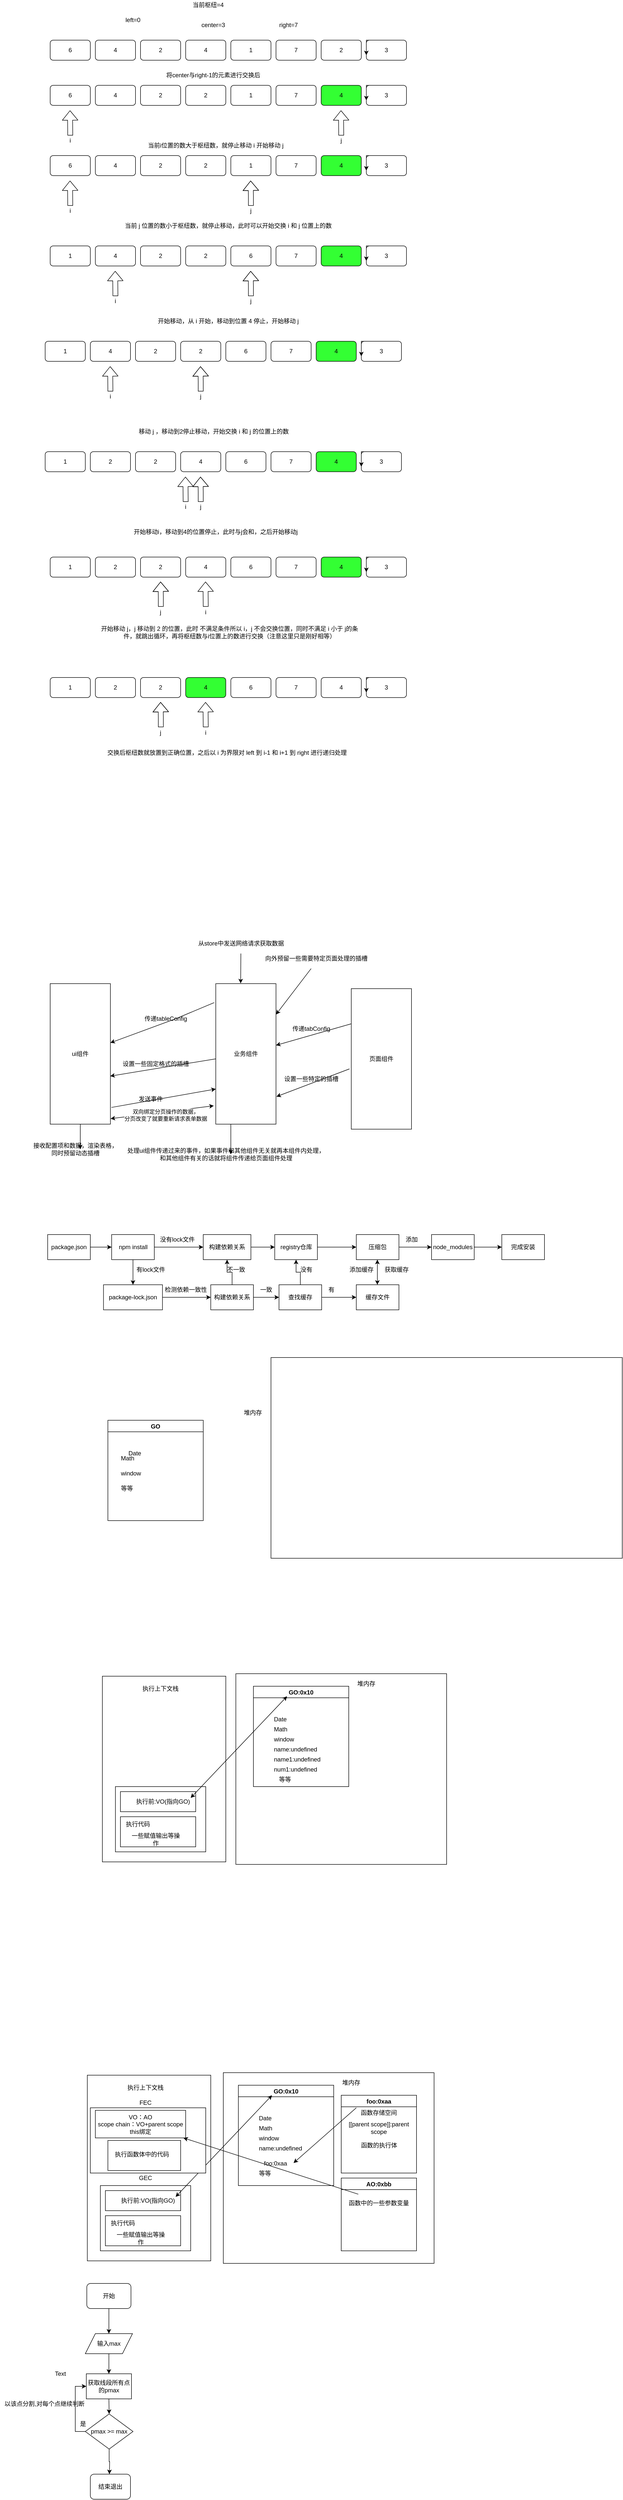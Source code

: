 <mxfile version="16.2.2" type="github">
  <diagram id="wqfIGVAOcoQACKi1h8yn" name="Page-1">
    <mxGraphModel dx="1999" dy="571" grid="1" gridSize="10" guides="1" tooltips="1" connect="1" arrows="0" fold="1" page="1" pageScale="1" pageWidth="827" pageHeight="1169" math="0" shadow="0">
      <root>
        <mxCell id="0" />
        <mxCell id="1" parent="0" />
        <mxCell id="44ngZScvTDAltiMoz4UV-2" value="6" style="rounded=1;whiteSpace=wrap;html=1;fillColor=none;" parent="1" vertex="1">
          <mxGeometry x="40" y="90" width="80" height="40" as="geometry" />
        </mxCell>
        <mxCell id="44ngZScvTDAltiMoz4UV-3" value="4" style="rounded=1;whiteSpace=wrap;html=1;" parent="1" vertex="1">
          <mxGeometry x="130" y="90" width="80" height="40" as="geometry" />
        </mxCell>
        <mxCell id="44ngZScvTDAltiMoz4UV-4" value="3" style="rounded=1;whiteSpace=wrap;html=1;" parent="1" vertex="1">
          <mxGeometry x="670" y="90" width="80" height="40" as="geometry" />
        </mxCell>
        <mxCell id="44ngZScvTDAltiMoz4UV-5" value="2" style="rounded=1;whiteSpace=wrap;html=1;" parent="1" vertex="1">
          <mxGeometry x="580" y="90" width="80" height="40" as="geometry" />
        </mxCell>
        <mxCell id="44ngZScvTDAltiMoz4UV-6" value="7" style="rounded=1;whiteSpace=wrap;html=1;" parent="1" vertex="1">
          <mxGeometry x="490" y="90" width="80" height="40" as="geometry" />
        </mxCell>
        <mxCell id="44ngZScvTDAltiMoz4UV-7" value="1" style="rounded=1;whiteSpace=wrap;html=1;" parent="1" vertex="1">
          <mxGeometry x="400" y="90" width="80" height="40" as="geometry" />
        </mxCell>
        <mxCell id="44ngZScvTDAltiMoz4UV-8" value="4" style="rounded=1;whiteSpace=wrap;html=1;" parent="1" vertex="1">
          <mxGeometry x="310" y="90" width="80" height="40" as="geometry" />
        </mxCell>
        <mxCell id="44ngZScvTDAltiMoz4UV-9" value="2" style="rounded=1;whiteSpace=wrap;html=1;" parent="1" vertex="1">
          <mxGeometry x="220" y="90" width="80" height="40" as="geometry" />
        </mxCell>
        <mxCell id="44ngZScvTDAltiMoz4UV-11" style="edgeStyle=orthogonalEdgeStyle;rounded=0;orthogonalLoop=1;jettySize=auto;html=1;exitX=0.25;exitY=0;exitDx=0;exitDy=0;entryX=0;entryY=0.75;entryDx=0;entryDy=0;" parent="1" source="44ngZScvTDAltiMoz4UV-4" target="44ngZScvTDAltiMoz4UV-4" edge="1">
          <mxGeometry relative="1" as="geometry" />
        </mxCell>
        <mxCell id="44ngZScvTDAltiMoz4UV-76" value="当前枢纽=4" style="text;html=1;strokeColor=none;fillColor=none;align=center;verticalAlign=middle;whiteSpace=wrap;rounded=0;" parent="1" vertex="1">
          <mxGeometry x="280" y="10" width="150" height="20" as="geometry" />
        </mxCell>
        <mxCell id="44ngZScvTDAltiMoz4UV-77" value="将center与right-1的元素进行交换后" style="text;html=1;strokeColor=none;fillColor=none;align=center;verticalAlign=middle;whiteSpace=wrap;rounded=0;" parent="1" vertex="1">
          <mxGeometry x="260" y="150" width="210" height="20" as="geometry" />
        </mxCell>
        <mxCell id="44ngZScvTDAltiMoz4UV-78" value="left=0" style="text;html=1;strokeColor=none;fillColor=none;align=center;verticalAlign=middle;whiteSpace=wrap;rounded=0;" parent="1" vertex="1">
          <mxGeometry x="130" y="40" width="150" height="20" as="geometry" />
        </mxCell>
        <mxCell id="44ngZScvTDAltiMoz4UV-79" value="center=3" style="text;html=1;strokeColor=none;fillColor=none;align=center;verticalAlign=middle;whiteSpace=wrap;rounded=0;" parent="1" vertex="1">
          <mxGeometry x="290" y="50" width="150" height="20" as="geometry" />
        </mxCell>
        <mxCell id="44ngZScvTDAltiMoz4UV-80" value="right=7" style="text;html=1;strokeColor=none;fillColor=none;align=center;verticalAlign=middle;whiteSpace=wrap;rounded=0;" parent="1" vertex="1">
          <mxGeometry x="440" y="50" width="150" height="20" as="geometry" />
        </mxCell>
        <mxCell id="44ngZScvTDAltiMoz4UV-81" value="6" style="rounded=1;whiteSpace=wrap;html=1;fillColor=none;" parent="1" vertex="1">
          <mxGeometry x="40" y="180" width="80" height="40" as="geometry" />
        </mxCell>
        <mxCell id="44ngZScvTDAltiMoz4UV-82" value="4" style="rounded=1;whiteSpace=wrap;html=1;" parent="1" vertex="1">
          <mxGeometry x="130" y="180" width="80" height="40" as="geometry" />
        </mxCell>
        <mxCell id="44ngZScvTDAltiMoz4UV-83" value="3" style="rounded=1;whiteSpace=wrap;html=1;" parent="1" vertex="1">
          <mxGeometry x="670" y="180" width="80" height="40" as="geometry" />
        </mxCell>
        <mxCell id="44ngZScvTDAltiMoz4UV-84" value="4" style="rounded=1;whiteSpace=wrap;html=1;fillColor=#33FF33;" parent="1" vertex="1">
          <mxGeometry x="580" y="180" width="80" height="40" as="geometry" />
        </mxCell>
        <mxCell id="44ngZScvTDAltiMoz4UV-85" value="7" style="rounded=1;whiteSpace=wrap;html=1;" parent="1" vertex="1">
          <mxGeometry x="490" y="180" width="80" height="40" as="geometry" />
        </mxCell>
        <mxCell id="44ngZScvTDAltiMoz4UV-86" value="1" style="rounded=1;whiteSpace=wrap;html=1;" parent="1" vertex="1">
          <mxGeometry x="400" y="180" width="80" height="40" as="geometry" />
        </mxCell>
        <mxCell id="44ngZScvTDAltiMoz4UV-87" value="2" style="rounded=1;whiteSpace=wrap;html=1;" parent="1" vertex="1">
          <mxGeometry x="310" y="180" width="80" height="40" as="geometry" />
        </mxCell>
        <mxCell id="44ngZScvTDAltiMoz4UV-88" value="2" style="rounded=1;whiteSpace=wrap;html=1;" parent="1" vertex="1">
          <mxGeometry x="220" y="180" width="80" height="40" as="geometry" />
        </mxCell>
        <mxCell id="44ngZScvTDAltiMoz4UV-89" style="edgeStyle=orthogonalEdgeStyle;rounded=0;orthogonalLoop=1;jettySize=auto;html=1;exitX=0.25;exitY=0;exitDx=0;exitDy=0;entryX=0;entryY=0.75;entryDx=0;entryDy=0;" parent="1" source="44ngZScvTDAltiMoz4UV-83" target="44ngZScvTDAltiMoz4UV-83" edge="1">
          <mxGeometry relative="1" as="geometry" />
        </mxCell>
        <mxCell id="44ngZScvTDAltiMoz4UV-90" value="" style="shape=flexArrow;endArrow=classic;html=1;" parent="1" edge="1">
          <mxGeometry width="50" height="50" relative="1" as="geometry">
            <mxPoint x="80" y="280" as="sourcePoint" />
            <mxPoint x="79.5" y="230" as="targetPoint" />
          </mxGeometry>
        </mxCell>
        <mxCell id="44ngZScvTDAltiMoz4UV-91" value="i" style="text;html=1;strokeColor=none;fillColor=none;align=center;verticalAlign=middle;whiteSpace=wrap;rounded=0;" parent="1" vertex="1">
          <mxGeometry x="60" y="280" width="40" height="20" as="geometry" />
        </mxCell>
        <mxCell id="44ngZScvTDAltiMoz4UV-94" value="" style="shape=flexArrow;endArrow=classic;html=1;" parent="1" edge="1">
          <mxGeometry width="50" height="50" relative="1" as="geometry">
            <mxPoint x="620" y="280" as="sourcePoint" />
            <mxPoint x="619.5" y="230" as="targetPoint" />
          </mxGeometry>
        </mxCell>
        <mxCell id="44ngZScvTDAltiMoz4UV-95" value="j" style="text;html=1;strokeColor=none;fillColor=none;align=center;verticalAlign=middle;whiteSpace=wrap;rounded=0;" parent="1" vertex="1">
          <mxGeometry x="600" y="280" width="40" height="20" as="geometry" />
        </mxCell>
        <mxCell id="44ngZScvTDAltiMoz4UV-96" value="当前i位置的数大于枢纽数，就停止移动 i 开始移动 j" style="text;html=1;strokeColor=none;fillColor=none;align=center;verticalAlign=middle;whiteSpace=wrap;rounded=0;" parent="1" vertex="1">
          <mxGeometry x="220" y="290" width="300" height="20" as="geometry" />
        </mxCell>
        <mxCell id="44ngZScvTDAltiMoz4UV-111" value="6" style="rounded=1;whiteSpace=wrap;html=1;fillColor=none;" parent="1" vertex="1">
          <mxGeometry x="40" y="320" width="80" height="40" as="geometry" />
        </mxCell>
        <mxCell id="44ngZScvTDAltiMoz4UV-112" value="4" style="rounded=1;whiteSpace=wrap;html=1;" parent="1" vertex="1">
          <mxGeometry x="130" y="320" width="80" height="40" as="geometry" />
        </mxCell>
        <mxCell id="44ngZScvTDAltiMoz4UV-113" value="3" style="rounded=1;whiteSpace=wrap;html=1;" parent="1" vertex="1">
          <mxGeometry x="670" y="320" width="80" height="40" as="geometry" />
        </mxCell>
        <mxCell id="44ngZScvTDAltiMoz4UV-114" value="4" style="rounded=1;whiteSpace=wrap;html=1;fillColor=#33FF33;" parent="1" vertex="1">
          <mxGeometry x="580" y="320" width="80" height="40" as="geometry" />
        </mxCell>
        <mxCell id="44ngZScvTDAltiMoz4UV-115" value="7" style="rounded=1;whiteSpace=wrap;html=1;" parent="1" vertex="1">
          <mxGeometry x="490" y="320" width="80" height="40" as="geometry" />
        </mxCell>
        <mxCell id="44ngZScvTDAltiMoz4UV-116" value="1" style="rounded=1;whiteSpace=wrap;html=1;" parent="1" vertex="1">
          <mxGeometry x="400" y="320" width="80" height="40" as="geometry" />
        </mxCell>
        <mxCell id="44ngZScvTDAltiMoz4UV-117" value="2" style="rounded=1;whiteSpace=wrap;html=1;" parent="1" vertex="1">
          <mxGeometry x="310" y="320" width="80" height="40" as="geometry" />
        </mxCell>
        <mxCell id="44ngZScvTDAltiMoz4UV-118" value="2" style="rounded=1;whiteSpace=wrap;html=1;" parent="1" vertex="1">
          <mxGeometry x="220" y="320" width="80" height="40" as="geometry" />
        </mxCell>
        <mxCell id="44ngZScvTDAltiMoz4UV-119" style="edgeStyle=orthogonalEdgeStyle;rounded=0;orthogonalLoop=1;jettySize=auto;html=1;exitX=0.25;exitY=0;exitDx=0;exitDy=0;entryX=0;entryY=0.75;entryDx=0;entryDy=0;" parent="1" source="44ngZScvTDAltiMoz4UV-113" target="44ngZScvTDAltiMoz4UV-113" edge="1">
          <mxGeometry relative="1" as="geometry" />
        </mxCell>
        <mxCell id="44ngZScvTDAltiMoz4UV-120" value="" style="shape=flexArrow;endArrow=classic;html=1;" parent="1" edge="1">
          <mxGeometry width="50" height="50" relative="1" as="geometry">
            <mxPoint x="80" y="420" as="sourcePoint" />
            <mxPoint x="79.5" y="370" as="targetPoint" />
          </mxGeometry>
        </mxCell>
        <mxCell id="44ngZScvTDAltiMoz4UV-121" value="i" style="text;html=1;strokeColor=none;fillColor=none;align=center;verticalAlign=middle;whiteSpace=wrap;rounded=0;" parent="1" vertex="1">
          <mxGeometry x="60" y="420" width="40" height="20" as="geometry" />
        </mxCell>
        <mxCell id="44ngZScvTDAltiMoz4UV-122" value="" style="shape=flexArrow;endArrow=classic;html=1;" parent="1" edge="1">
          <mxGeometry width="50" height="50" relative="1" as="geometry">
            <mxPoint x="440" y="420" as="sourcePoint" />
            <mxPoint x="439.5" y="370" as="targetPoint" />
            <Array as="points">
              <mxPoint x="440" y="400" />
            </Array>
          </mxGeometry>
        </mxCell>
        <mxCell id="44ngZScvTDAltiMoz4UV-123" value="j" style="text;html=1;strokeColor=none;fillColor=none;align=center;verticalAlign=middle;whiteSpace=wrap;rounded=0;" parent="1" vertex="1">
          <mxGeometry x="420" y="420" width="40" height="20" as="geometry" />
        </mxCell>
        <mxCell id="44ngZScvTDAltiMoz4UV-124" value="当前 j 位置的数小于枢纽数，就停止移动，此时可以开始交换 i 和 j 位置上的数" style="text;html=1;strokeColor=none;fillColor=none;align=center;verticalAlign=middle;whiteSpace=wrap;rounded=0;" parent="1" vertex="1">
          <mxGeometry x="180" y="450" width="430" height="20" as="geometry" />
        </mxCell>
        <mxCell id="44ngZScvTDAltiMoz4UV-136" value="1" style="rounded=1;whiteSpace=wrap;html=1;fillColor=none;" parent="1" vertex="1">
          <mxGeometry x="40" y="500" width="80" height="40" as="geometry" />
        </mxCell>
        <mxCell id="44ngZScvTDAltiMoz4UV-137" value="4" style="rounded=1;whiteSpace=wrap;html=1;" parent="1" vertex="1">
          <mxGeometry x="130" y="500" width="80" height="40" as="geometry" />
        </mxCell>
        <mxCell id="44ngZScvTDAltiMoz4UV-138" value="3" style="rounded=1;whiteSpace=wrap;html=1;" parent="1" vertex="1">
          <mxGeometry x="670" y="500" width="80" height="40" as="geometry" />
        </mxCell>
        <mxCell id="44ngZScvTDAltiMoz4UV-139" value="4" style="rounded=1;whiteSpace=wrap;html=1;fillColor=#33FF33;" parent="1" vertex="1">
          <mxGeometry x="580" y="500" width="80" height="40" as="geometry" />
        </mxCell>
        <mxCell id="44ngZScvTDAltiMoz4UV-140" value="7" style="rounded=1;whiteSpace=wrap;html=1;" parent="1" vertex="1">
          <mxGeometry x="490" y="500" width="80" height="40" as="geometry" />
        </mxCell>
        <mxCell id="44ngZScvTDAltiMoz4UV-141" value="6" style="rounded=1;whiteSpace=wrap;html=1;" parent="1" vertex="1">
          <mxGeometry x="400" y="500" width="80" height="40" as="geometry" />
        </mxCell>
        <mxCell id="44ngZScvTDAltiMoz4UV-142" value="2" style="rounded=1;whiteSpace=wrap;html=1;" parent="1" vertex="1">
          <mxGeometry x="310" y="500" width="80" height="40" as="geometry" />
        </mxCell>
        <mxCell id="44ngZScvTDAltiMoz4UV-143" value="2" style="rounded=1;whiteSpace=wrap;html=1;" parent="1" vertex="1">
          <mxGeometry x="220" y="500" width="80" height="40" as="geometry" />
        </mxCell>
        <mxCell id="44ngZScvTDAltiMoz4UV-144" style="edgeStyle=orthogonalEdgeStyle;rounded=0;orthogonalLoop=1;jettySize=auto;html=1;exitX=0.25;exitY=0;exitDx=0;exitDy=0;entryX=0;entryY=0.75;entryDx=0;entryDy=0;" parent="1" source="44ngZScvTDAltiMoz4UV-138" target="44ngZScvTDAltiMoz4UV-138" edge="1">
          <mxGeometry relative="1" as="geometry" />
        </mxCell>
        <mxCell id="44ngZScvTDAltiMoz4UV-145" value="" style="shape=flexArrow;endArrow=classic;html=1;" parent="1" edge="1">
          <mxGeometry width="50" height="50" relative="1" as="geometry">
            <mxPoint x="170" y="600" as="sourcePoint" />
            <mxPoint x="169.5" y="550" as="targetPoint" />
          </mxGeometry>
        </mxCell>
        <mxCell id="44ngZScvTDAltiMoz4UV-146" value="i" style="text;html=1;strokeColor=none;fillColor=none;align=center;verticalAlign=middle;whiteSpace=wrap;rounded=0;" parent="1" vertex="1">
          <mxGeometry x="150" y="600" width="40" height="20" as="geometry" />
        </mxCell>
        <mxCell id="44ngZScvTDAltiMoz4UV-147" value="" style="shape=flexArrow;endArrow=classic;html=1;" parent="1" edge="1">
          <mxGeometry width="50" height="50" relative="1" as="geometry">
            <mxPoint x="440" y="600" as="sourcePoint" />
            <mxPoint x="439.5" y="550" as="targetPoint" />
            <Array as="points">
              <mxPoint x="440" y="580" />
            </Array>
          </mxGeometry>
        </mxCell>
        <mxCell id="44ngZScvTDAltiMoz4UV-148" value="j" style="text;html=1;strokeColor=none;fillColor=none;align=center;verticalAlign=middle;whiteSpace=wrap;rounded=0;" parent="1" vertex="1">
          <mxGeometry x="420" y="600" width="40" height="20" as="geometry" />
        </mxCell>
        <mxCell id="44ngZScvTDAltiMoz4UV-149" value="开始移动，从 i 开始，移动到位置 4 停止，开始移动 j" style="text;html=1;strokeColor=none;fillColor=none;align=center;verticalAlign=middle;whiteSpace=wrap;rounded=0;" parent="1" vertex="1">
          <mxGeometry x="180" y="640" width="430" height="20" as="geometry" />
        </mxCell>
        <mxCell id="44ngZScvTDAltiMoz4UV-150" value="1" style="rounded=1;whiteSpace=wrap;html=1;fillColor=none;" parent="1" vertex="1">
          <mxGeometry x="30" y="690" width="80" height="40" as="geometry" />
        </mxCell>
        <mxCell id="44ngZScvTDAltiMoz4UV-151" value="4" style="rounded=1;whiteSpace=wrap;html=1;" parent="1" vertex="1">
          <mxGeometry x="120" y="690" width="80" height="40" as="geometry" />
        </mxCell>
        <mxCell id="44ngZScvTDAltiMoz4UV-152" value="3" style="rounded=1;whiteSpace=wrap;html=1;" parent="1" vertex="1">
          <mxGeometry x="660" y="690" width="80" height="40" as="geometry" />
        </mxCell>
        <mxCell id="44ngZScvTDAltiMoz4UV-153" value="4" style="rounded=1;whiteSpace=wrap;html=1;fillColor=#33FF33;" parent="1" vertex="1">
          <mxGeometry x="570" y="690" width="80" height="40" as="geometry" />
        </mxCell>
        <mxCell id="44ngZScvTDAltiMoz4UV-154" value="7" style="rounded=1;whiteSpace=wrap;html=1;" parent="1" vertex="1">
          <mxGeometry x="480" y="690" width="80" height="40" as="geometry" />
        </mxCell>
        <mxCell id="44ngZScvTDAltiMoz4UV-155" value="6" style="rounded=1;whiteSpace=wrap;html=1;" parent="1" vertex="1">
          <mxGeometry x="390" y="690" width="80" height="40" as="geometry" />
        </mxCell>
        <mxCell id="44ngZScvTDAltiMoz4UV-156" value="2" style="rounded=1;whiteSpace=wrap;html=1;" parent="1" vertex="1">
          <mxGeometry x="300" y="690" width="80" height="40" as="geometry" />
        </mxCell>
        <mxCell id="44ngZScvTDAltiMoz4UV-157" value="2" style="rounded=1;whiteSpace=wrap;html=1;" parent="1" vertex="1">
          <mxGeometry x="210" y="690" width="80" height="40" as="geometry" />
        </mxCell>
        <mxCell id="44ngZScvTDAltiMoz4UV-158" style="edgeStyle=orthogonalEdgeStyle;rounded=0;orthogonalLoop=1;jettySize=auto;html=1;exitX=0.25;exitY=0;exitDx=0;exitDy=0;entryX=0;entryY=0.75;entryDx=0;entryDy=0;" parent="1" source="44ngZScvTDAltiMoz4UV-152" target="44ngZScvTDAltiMoz4UV-152" edge="1">
          <mxGeometry relative="1" as="geometry" />
        </mxCell>
        <mxCell id="44ngZScvTDAltiMoz4UV-159" value="" style="shape=flexArrow;endArrow=classic;html=1;" parent="1" edge="1">
          <mxGeometry width="50" height="50" relative="1" as="geometry">
            <mxPoint x="160" y="790" as="sourcePoint" />
            <mxPoint x="159.5" y="740" as="targetPoint" />
          </mxGeometry>
        </mxCell>
        <mxCell id="44ngZScvTDAltiMoz4UV-160" value="i" style="text;html=1;strokeColor=none;fillColor=none;align=center;verticalAlign=middle;whiteSpace=wrap;rounded=0;" parent="1" vertex="1">
          <mxGeometry x="140" y="790" width="40" height="20" as="geometry" />
        </mxCell>
        <mxCell id="44ngZScvTDAltiMoz4UV-161" value="" style="shape=flexArrow;endArrow=classic;html=1;" parent="1" edge="1">
          <mxGeometry width="50" height="50" relative="1" as="geometry">
            <mxPoint x="340" y="790" as="sourcePoint" />
            <mxPoint x="339.5" y="740" as="targetPoint" />
            <Array as="points">
              <mxPoint x="340" y="770" />
            </Array>
          </mxGeometry>
        </mxCell>
        <mxCell id="44ngZScvTDAltiMoz4UV-162" value="j" style="text;html=1;strokeColor=none;fillColor=none;align=center;verticalAlign=middle;whiteSpace=wrap;rounded=0;" parent="1" vertex="1">
          <mxGeometry x="320" y="790" width="40" height="20" as="geometry" />
        </mxCell>
        <mxCell id="44ngZScvTDAltiMoz4UV-163" value="移动 j ，移动到2停止移动，开始交换 i 和 j 的位置上的数" style="text;html=1;strokeColor=none;fillColor=none;align=center;verticalAlign=middle;whiteSpace=wrap;rounded=0;" parent="1" vertex="1">
          <mxGeometry x="151" y="860" width="430" height="20" as="geometry" />
        </mxCell>
        <mxCell id="44ngZScvTDAltiMoz4UV-164" value="1" style="rounded=1;whiteSpace=wrap;html=1;fillColor=none;" parent="1" vertex="1">
          <mxGeometry x="30" y="910" width="80" height="40" as="geometry" />
        </mxCell>
        <mxCell id="44ngZScvTDAltiMoz4UV-165" value="2" style="rounded=1;whiteSpace=wrap;html=1;" parent="1" vertex="1">
          <mxGeometry x="120" y="910" width="80" height="40" as="geometry" />
        </mxCell>
        <mxCell id="44ngZScvTDAltiMoz4UV-166" value="3" style="rounded=1;whiteSpace=wrap;html=1;" parent="1" vertex="1">
          <mxGeometry x="660" y="910" width="80" height="40" as="geometry" />
        </mxCell>
        <mxCell id="44ngZScvTDAltiMoz4UV-167" value="4" style="rounded=1;whiteSpace=wrap;html=1;fillColor=#33FF33;" parent="1" vertex="1">
          <mxGeometry x="570" y="910" width="80" height="40" as="geometry" />
        </mxCell>
        <mxCell id="44ngZScvTDAltiMoz4UV-168" value="7" style="rounded=1;whiteSpace=wrap;html=1;" parent="1" vertex="1">
          <mxGeometry x="480" y="910" width="80" height="40" as="geometry" />
        </mxCell>
        <mxCell id="44ngZScvTDAltiMoz4UV-169" value="6" style="rounded=1;whiteSpace=wrap;html=1;" parent="1" vertex="1">
          <mxGeometry x="390" y="910" width="80" height="40" as="geometry" />
        </mxCell>
        <mxCell id="44ngZScvTDAltiMoz4UV-170" value="4" style="rounded=1;whiteSpace=wrap;html=1;" parent="1" vertex="1">
          <mxGeometry x="300" y="910" width="80" height="40" as="geometry" />
        </mxCell>
        <mxCell id="44ngZScvTDAltiMoz4UV-171" value="2" style="rounded=1;whiteSpace=wrap;html=1;" parent="1" vertex="1">
          <mxGeometry x="210" y="910" width="80" height="40" as="geometry" />
        </mxCell>
        <mxCell id="44ngZScvTDAltiMoz4UV-172" style="edgeStyle=orthogonalEdgeStyle;rounded=0;orthogonalLoop=1;jettySize=auto;html=1;exitX=0.25;exitY=0;exitDx=0;exitDy=0;entryX=0;entryY=0.75;entryDx=0;entryDy=0;" parent="1" source="44ngZScvTDAltiMoz4UV-166" target="44ngZScvTDAltiMoz4UV-166" edge="1">
          <mxGeometry relative="1" as="geometry" />
        </mxCell>
        <mxCell id="44ngZScvTDAltiMoz4UV-173" value="" style="shape=flexArrow;endArrow=classic;html=1;" parent="1" edge="1">
          <mxGeometry width="50" height="50" relative="1" as="geometry">
            <mxPoint x="310" y="1010" as="sourcePoint" />
            <mxPoint x="309.5" y="960" as="targetPoint" />
          </mxGeometry>
        </mxCell>
        <mxCell id="44ngZScvTDAltiMoz4UV-174" value="i" style="text;html=1;strokeColor=none;fillColor=none;align=center;verticalAlign=middle;whiteSpace=wrap;rounded=0;" parent="1" vertex="1">
          <mxGeometry x="290" y="1010" width="40" height="20" as="geometry" />
        </mxCell>
        <mxCell id="44ngZScvTDAltiMoz4UV-175" value="" style="shape=flexArrow;endArrow=classic;html=1;" parent="1" edge="1">
          <mxGeometry width="50" height="50" relative="1" as="geometry">
            <mxPoint x="340" y="1010" as="sourcePoint" />
            <mxPoint x="339.5" y="960" as="targetPoint" />
            <Array as="points">
              <mxPoint x="340" y="990" />
            </Array>
          </mxGeometry>
        </mxCell>
        <mxCell id="44ngZScvTDAltiMoz4UV-176" value="j" style="text;html=1;strokeColor=none;fillColor=none;align=center;verticalAlign=middle;whiteSpace=wrap;rounded=0;" parent="1" vertex="1">
          <mxGeometry x="320" y="1010" width="40" height="20" as="geometry" />
        </mxCell>
        <mxCell id="44ngZScvTDAltiMoz4UV-177" value="开始移动i，移动到4的位置停止，此时与j会和，之后开始移动j" style="text;html=1;strokeColor=none;fillColor=none;align=center;verticalAlign=middle;whiteSpace=wrap;rounded=0;" parent="1" vertex="1">
          <mxGeometry x="155" y="1060" width="430" height="20" as="geometry" />
        </mxCell>
        <mxCell id="44ngZScvTDAltiMoz4UV-178" value="1" style="rounded=1;whiteSpace=wrap;html=1;fillColor=none;" parent="1" vertex="1">
          <mxGeometry x="40" y="1120" width="80" height="40" as="geometry" />
        </mxCell>
        <mxCell id="44ngZScvTDAltiMoz4UV-179" value="2" style="rounded=1;whiteSpace=wrap;html=1;" parent="1" vertex="1">
          <mxGeometry x="130" y="1120" width="80" height="40" as="geometry" />
        </mxCell>
        <mxCell id="44ngZScvTDAltiMoz4UV-180" value="3" style="rounded=1;whiteSpace=wrap;html=1;" parent="1" vertex="1">
          <mxGeometry x="670" y="1120" width="80" height="40" as="geometry" />
        </mxCell>
        <mxCell id="44ngZScvTDAltiMoz4UV-181" value="4" style="rounded=1;whiteSpace=wrap;html=1;fillColor=#33FF33;" parent="1" vertex="1">
          <mxGeometry x="580" y="1120" width="80" height="40" as="geometry" />
        </mxCell>
        <mxCell id="44ngZScvTDAltiMoz4UV-182" value="7" style="rounded=1;whiteSpace=wrap;html=1;" parent="1" vertex="1">
          <mxGeometry x="490" y="1120" width="80" height="40" as="geometry" />
        </mxCell>
        <mxCell id="44ngZScvTDAltiMoz4UV-183" value="6" style="rounded=1;whiteSpace=wrap;html=1;" parent="1" vertex="1">
          <mxGeometry x="400" y="1120" width="80" height="40" as="geometry" />
        </mxCell>
        <mxCell id="44ngZScvTDAltiMoz4UV-184" value="4" style="rounded=1;whiteSpace=wrap;html=1;" parent="1" vertex="1">
          <mxGeometry x="310" y="1120" width="80" height="40" as="geometry" />
        </mxCell>
        <mxCell id="44ngZScvTDAltiMoz4UV-185" value="2" style="rounded=1;whiteSpace=wrap;html=1;" parent="1" vertex="1">
          <mxGeometry x="220" y="1120" width="80" height="40" as="geometry" />
        </mxCell>
        <mxCell id="44ngZScvTDAltiMoz4UV-186" style="edgeStyle=orthogonalEdgeStyle;rounded=0;orthogonalLoop=1;jettySize=auto;html=1;exitX=0.25;exitY=0;exitDx=0;exitDy=0;entryX=0;entryY=0.75;entryDx=0;entryDy=0;" parent="1" source="44ngZScvTDAltiMoz4UV-180" target="44ngZScvTDAltiMoz4UV-180" edge="1">
          <mxGeometry relative="1" as="geometry" />
        </mxCell>
        <mxCell id="44ngZScvTDAltiMoz4UV-187" value="" style="shape=flexArrow;endArrow=classic;html=1;" parent="1" edge="1">
          <mxGeometry width="50" height="50" relative="1" as="geometry">
            <mxPoint x="350" y="1219" as="sourcePoint" />
            <mxPoint x="349.5" y="1169" as="targetPoint" />
          </mxGeometry>
        </mxCell>
        <mxCell id="44ngZScvTDAltiMoz4UV-188" value="i" style="text;html=1;strokeColor=none;fillColor=none;align=center;verticalAlign=middle;whiteSpace=wrap;rounded=0;" parent="1" vertex="1">
          <mxGeometry x="330" y="1220" width="40" height="20" as="geometry" />
        </mxCell>
        <mxCell id="44ngZScvTDAltiMoz4UV-189" value="" style="shape=flexArrow;endArrow=classic;html=1;" parent="1" edge="1">
          <mxGeometry width="50" height="50" relative="1" as="geometry">
            <mxPoint x="260.5" y="1219" as="sourcePoint" />
            <mxPoint x="260" y="1169" as="targetPoint" />
            <Array as="points">
              <mxPoint x="260.5" y="1199" />
            </Array>
          </mxGeometry>
        </mxCell>
        <mxCell id="44ngZScvTDAltiMoz4UV-191" value="开始移动 j，j 移动到 2 的位置，此时 不满足条件所以 i，j 不会交换位置，同时不满足 i 小于 j的条件，就跳出循环，再将枢纽数与i位置上的数进行交换（注意这里只是刚好相等）" style="text;html=1;strokeColor=none;fillColor=none;align=center;verticalAlign=middle;whiteSpace=wrap;rounded=0;strokeWidth=3;" parent="1" vertex="1">
          <mxGeometry x="140" y="1260" width="515" height="20" as="geometry" />
        </mxCell>
        <mxCell id="44ngZScvTDAltiMoz4UV-193" value="j" style="text;html=1;strokeColor=none;fillColor=none;align=center;verticalAlign=middle;whiteSpace=wrap;rounded=0;" parent="1" vertex="1">
          <mxGeometry x="240" y="1220" width="40" height="20" as="geometry" />
        </mxCell>
        <mxCell id="44ngZScvTDAltiMoz4UV-194" value="1" style="rounded=1;whiteSpace=wrap;html=1;fillColor=none;" parent="1" vertex="1">
          <mxGeometry x="40" y="1360" width="80" height="40" as="geometry" />
        </mxCell>
        <mxCell id="44ngZScvTDAltiMoz4UV-195" value="2" style="rounded=1;whiteSpace=wrap;html=1;" parent="1" vertex="1">
          <mxGeometry x="130" y="1360" width="80" height="40" as="geometry" />
        </mxCell>
        <mxCell id="44ngZScvTDAltiMoz4UV-196" value="3" style="rounded=1;whiteSpace=wrap;html=1;" parent="1" vertex="1">
          <mxGeometry x="670" y="1360" width="80" height="40" as="geometry" />
        </mxCell>
        <mxCell id="44ngZScvTDAltiMoz4UV-197" value="4" style="rounded=1;whiteSpace=wrap;html=1;fillColor=#33FF33;" parent="1" vertex="1">
          <mxGeometry x="310" y="1360" width="80" height="40" as="geometry" />
        </mxCell>
        <mxCell id="44ngZScvTDAltiMoz4UV-198" value="7" style="rounded=1;whiteSpace=wrap;html=1;" parent="1" vertex="1">
          <mxGeometry x="490" y="1360" width="80" height="40" as="geometry" />
        </mxCell>
        <mxCell id="44ngZScvTDAltiMoz4UV-199" value="6" style="rounded=1;whiteSpace=wrap;html=1;" parent="1" vertex="1">
          <mxGeometry x="400" y="1360" width="80" height="40" as="geometry" />
        </mxCell>
        <mxCell id="44ngZScvTDAltiMoz4UV-200" value="4" style="rounded=1;whiteSpace=wrap;html=1;" parent="1" vertex="1">
          <mxGeometry x="580" y="1360" width="80" height="40" as="geometry" />
        </mxCell>
        <mxCell id="44ngZScvTDAltiMoz4UV-201" value="2" style="rounded=1;whiteSpace=wrap;html=1;" parent="1" vertex="1">
          <mxGeometry x="220" y="1360" width="80" height="40" as="geometry" />
        </mxCell>
        <mxCell id="44ngZScvTDAltiMoz4UV-202" style="edgeStyle=orthogonalEdgeStyle;rounded=0;orthogonalLoop=1;jettySize=auto;html=1;exitX=0.25;exitY=0;exitDx=0;exitDy=0;entryX=0;entryY=0.75;entryDx=0;entryDy=0;" parent="1" source="44ngZScvTDAltiMoz4UV-196" target="44ngZScvTDAltiMoz4UV-196" edge="1">
          <mxGeometry relative="1" as="geometry" />
        </mxCell>
        <mxCell id="44ngZScvTDAltiMoz4UV-203" value="" style="shape=flexArrow;endArrow=classic;html=1;" parent="1" edge="1">
          <mxGeometry width="50" height="50" relative="1" as="geometry">
            <mxPoint x="350" y="1459" as="sourcePoint" />
            <mxPoint x="349.5" y="1409" as="targetPoint" />
          </mxGeometry>
        </mxCell>
        <mxCell id="44ngZScvTDAltiMoz4UV-204" value="i" style="text;html=1;strokeColor=none;fillColor=none;align=center;verticalAlign=middle;whiteSpace=wrap;rounded=0;" parent="1" vertex="1">
          <mxGeometry x="330" y="1460" width="40" height="20" as="geometry" />
        </mxCell>
        <mxCell id="44ngZScvTDAltiMoz4UV-205" value="" style="shape=flexArrow;endArrow=classic;html=1;" parent="1" edge="1">
          <mxGeometry width="50" height="50" relative="1" as="geometry">
            <mxPoint x="260.5" y="1459" as="sourcePoint" />
            <mxPoint x="260" y="1409" as="targetPoint" />
            <Array as="points">
              <mxPoint x="260.5" y="1439" />
            </Array>
          </mxGeometry>
        </mxCell>
        <mxCell id="44ngZScvTDAltiMoz4UV-206" value="j" style="text;html=1;strokeColor=none;fillColor=none;align=center;verticalAlign=middle;whiteSpace=wrap;rounded=0;" parent="1" vertex="1">
          <mxGeometry x="240" y="1460" width="40" height="20" as="geometry" />
        </mxCell>
        <mxCell id="44ngZScvTDAltiMoz4UV-207" value="交换后枢纽数就放置到正确位置，之后以 i 为界限对 left 到 i-1 和 i+1 到 right 进行递归处理" style="text;html=1;strokeColor=none;fillColor=none;align=center;verticalAlign=middle;whiteSpace=wrap;rounded=0;" parent="1" vertex="1">
          <mxGeometry x="125" y="1500" width="535" height="20" as="geometry" />
        </mxCell>
        <mxCell id="T6AObiZFhf3lDvR5Dfi0-2" value="ui组件" style="rounded=0;whiteSpace=wrap;html=1;" parent="1" vertex="1">
          <mxGeometry x="40" y="1970" width="120" height="280" as="geometry" />
        </mxCell>
        <mxCell id="T6AObiZFhf3lDvR5Dfi0-3" value="业务组件" style="rounded=0;whiteSpace=wrap;html=1;" parent="1" vertex="1">
          <mxGeometry x="370" y="1970" width="120" height="280" as="geometry" />
        </mxCell>
        <mxCell id="T6AObiZFhf3lDvR5Dfi0-4" value="页面组件" style="rounded=0;whiteSpace=wrap;html=1;" parent="1" vertex="1">
          <mxGeometry x="640" y="1980" width="120" height="280" as="geometry" />
        </mxCell>
        <mxCell id="T6AObiZFhf3lDvR5Dfi0-5" value="" style="endArrow=classic;html=1;rounded=0;exitX=0;exitY=0.25;exitDx=0;exitDy=0;" parent="1" source="T6AObiZFhf3lDvR5Dfi0-4" target="T6AObiZFhf3lDvR5Dfi0-3" edge="1">
          <mxGeometry width="50" height="50" relative="1" as="geometry">
            <mxPoint x="600" y="2070" as="sourcePoint" />
            <mxPoint x="650" y="2020" as="targetPoint" />
            <Array as="points">
              <mxPoint x="570" y="2070" />
            </Array>
          </mxGeometry>
        </mxCell>
        <mxCell id="T6AObiZFhf3lDvR5Dfi0-6" value="传递tabConfig" style="text;html=1;align=center;verticalAlign=middle;resizable=0;points=[];autosize=1;strokeColor=none;fillColor=none;" parent="1" vertex="1">
          <mxGeometry x="515" y="2050" width="90" height="20" as="geometry" />
        </mxCell>
        <mxCell id="T6AObiZFhf3lDvR5Dfi0-7" value="" style="endArrow=classic;html=1;rounded=0;entryX=1.007;entryY=0.804;entryDx=0;entryDy=0;entryPerimeter=0;exitX=-0.03;exitY=0.571;exitDx=0;exitDy=0;exitPerimeter=0;" parent="1" source="T6AObiZFhf3lDvR5Dfi0-4" target="T6AObiZFhf3lDvR5Dfi0-3" edge="1">
          <mxGeometry width="50" height="50" relative="1" as="geometry">
            <mxPoint x="600" y="2200" as="sourcePoint" />
            <mxPoint x="650" y="2150" as="targetPoint" />
          </mxGeometry>
        </mxCell>
        <mxCell id="T6AObiZFhf3lDvR5Dfi0-8" value="设置一些特定的插槽" style="text;html=1;align=center;verticalAlign=middle;resizable=0;points=[];autosize=1;strokeColor=none;fillColor=none;" parent="1" vertex="1">
          <mxGeometry x="500" y="2150" width="120" height="20" as="geometry" />
        </mxCell>
        <mxCell id="T6AObiZFhf3lDvR5Dfi0-9" value="" style="endArrow=classic;html=1;rounded=0;entryX=0.413;entryY=-0.002;entryDx=0;entryDy=0;entryPerimeter=0;" parent="1" target="T6AObiZFhf3lDvR5Dfi0-3" edge="1">
          <mxGeometry width="50" height="50" relative="1" as="geometry">
            <mxPoint x="420" y="1910" as="sourcePoint" />
            <mxPoint x="470" y="1860" as="targetPoint" />
          </mxGeometry>
        </mxCell>
        <mxCell id="T6AObiZFhf3lDvR5Dfi0-10" value="从store中发送网络请求获取数据" style="text;html=1;align=center;verticalAlign=middle;resizable=0;points=[];autosize=1;strokeColor=none;fillColor=none;" parent="1" vertex="1">
          <mxGeometry x="325" y="1880" width="190" height="20" as="geometry" />
        </mxCell>
        <mxCell id="T6AObiZFhf3lDvR5Dfi0-11" value="" style="endArrow=classic;html=1;rounded=0;exitX=-0.027;exitY=0.135;exitDx=0;exitDy=0;exitPerimeter=0;" parent="1" source="T6AObiZFhf3lDvR5Dfi0-3" target="T6AObiZFhf3lDvR5Dfi0-2" edge="1">
          <mxGeometry width="50" height="50" relative="1" as="geometry">
            <mxPoint x="310" y="2040" as="sourcePoint" />
            <mxPoint x="360" y="1990" as="targetPoint" />
            <Array as="points">
              <mxPoint x="290" y="2040" />
            </Array>
          </mxGeometry>
        </mxCell>
        <mxCell id="T6AObiZFhf3lDvR5Dfi0-12" value="传递tableConfig" style="text;html=1;align=center;verticalAlign=middle;resizable=0;points=[];autosize=1;strokeColor=none;fillColor=none;" parent="1" vertex="1">
          <mxGeometry x="220" y="2030" width="100" height="20" as="geometry" />
        </mxCell>
        <mxCell id="T6AObiZFhf3lDvR5Dfi0-13" value="" style="endArrow=classic;html=1;rounded=0;entryX=0.997;entryY=0.658;entryDx=0;entryDy=0;entryPerimeter=0;" parent="1" source="T6AObiZFhf3lDvR5Dfi0-3" target="T6AObiZFhf3lDvR5Dfi0-2" edge="1">
          <mxGeometry width="50" height="50" relative="1" as="geometry">
            <mxPoint x="320" y="2170" as="sourcePoint" />
            <mxPoint x="370" y="2120" as="targetPoint" />
          </mxGeometry>
        </mxCell>
        <mxCell id="T6AObiZFhf3lDvR5Dfi0-14" value="设置一些固定格式的插槽" style="text;html=1;align=center;verticalAlign=middle;resizable=0;points=[];autosize=1;strokeColor=none;fillColor=none;" parent="1" vertex="1">
          <mxGeometry x="175" y="2120" width="150" height="20" as="geometry" />
        </mxCell>
        <mxCell id="T6AObiZFhf3lDvR5Dfi0-15" value="" style="endArrow=classic;html=1;rounded=0;exitX=1.017;exitY=0.881;exitDx=0;exitDy=0;exitPerimeter=0;entryX=0;entryY=0.75;entryDx=0;entryDy=0;" parent="1" source="T6AObiZFhf3lDvR5Dfi0-2" target="T6AObiZFhf3lDvR5Dfi0-3" edge="1">
          <mxGeometry width="50" height="50" relative="1" as="geometry">
            <mxPoint x="260" y="2240" as="sourcePoint" />
            <mxPoint x="310" y="2190" as="targetPoint" />
          </mxGeometry>
        </mxCell>
        <mxCell id="T6AObiZFhf3lDvR5Dfi0-16" value="发送事件" style="text;html=1;align=center;verticalAlign=middle;resizable=0;points=[];autosize=1;strokeColor=none;fillColor=none;" parent="1" vertex="1">
          <mxGeometry x="210" y="2190" width="60" height="20" as="geometry" />
        </mxCell>
        <mxCell id="T6AObiZFhf3lDvR5Dfi0-17" value="" style="endArrow=classic;html=1;rounded=0;exitX=0.25;exitY=1;exitDx=0;exitDy=0;" parent="1" source="T6AObiZFhf3lDvR5Dfi0-3" edge="1">
          <mxGeometry width="50" height="50" relative="1" as="geometry">
            <mxPoint x="390" y="2320" as="sourcePoint" />
            <mxPoint x="400" y="2310" as="targetPoint" />
          </mxGeometry>
        </mxCell>
        <mxCell id="T6AObiZFhf3lDvR5Dfi0-18" value="处理ui组件传递过来的事件，如果事件和其他组件无关就再本组件内处理，&lt;br&gt;和其他组件有关的话就将组件传递给页面组件处理" style="text;html=1;align=center;verticalAlign=middle;resizable=0;points=[];autosize=1;strokeColor=none;fillColor=none;" parent="1" vertex="1">
          <mxGeometry x="185" y="2295" width="410" height="30" as="geometry" />
        </mxCell>
        <mxCell id="T6AObiZFhf3lDvR5Dfi0-19" value="" style="endArrow=classic;startArrow=classic;html=1;rounded=0;entryX=-0.033;entryY=0.869;entryDx=0;entryDy=0;entryPerimeter=0;exitX=1.003;exitY=0.961;exitDx=0;exitDy=0;exitPerimeter=0;" parent="1" source="T6AObiZFhf3lDvR5Dfi0-2" target="T6AObiZFhf3lDvR5Dfi0-3" edge="1">
          <mxGeometry width="50" height="50" relative="1" as="geometry">
            <mxPoint x="260" y="2260" as="sourcePoint" />
            <mxPoint x="310" y="2210" as="targetPoint" />
          </mxGeometry>
        </mxCell>
        <mxCell id="T6AObiZFhf3lDvR5Dfi0-20" value="双向绑定分页操作的数据，&lt;br&gt;分页改变了就要重新请求表单数据" style="edgeLabel;html=1;align=center;verticalAlign=middle;resizable=0;points=[];" parent="T6AObiZFhf3lDvR5Dfi0-19" vertex="1" connectable="0">
          <mxGeometry x="-0.221" y="-3" relative="1" as="geometry">
            <mxPoint x="29" as="offset" />
          </mxGeometry>
        </mxCell>
        <mxCell id="T6AObiZFhf3lDvR5Dfi0-21" value="" style="endArrow=classic;html=1;rounded=0;" parent="1" source="T6AObiZFhf3lDvR5Dfi0-2" edge="1">
          <mxGeometry width="50" height="50" relative="1" as="geometry">
            <mxPoint x="80" y="2280" as="sourcePoint" />
            <mxPoint x="100" y="2300" as="targetPoint" />
          </mxGeometry>
        </mxCell>
        <mxCell id="T6AObiZFhf3lDvR5Dfi0-22" value="接收配置项和数据，渲染表格，&lt;br&gt;同时预留动态插槽" style="text;html=1;align=center;verticalAlign=middle;resizable=0;points=[];autosize=1;strokeColor=none;fillColor=none;" parent="1" vertex="1">
          <mxGeometry y="2285" width="180" height="30" as="geometry" />
        </mxCell>
        <mxCell id="T6AObiZFhf3lDvR5Dfi0-23" value="" style="endArrow=classic;html=1;rounded=0;" parent="1" target="T6AObiZFhf3lDvR5Dfi0-3" edge="1">
          <mxGeometry width="50" height="50" relative="1" as="geometry">
            <mxPoint x="560" y="1940" as="sourcePoint" />
            <mxPoint x="590" y="1900" as="targetPoint" />
          </mxGeometry>
        </mxCell>
        <mxCell id="T6AObiZFhf3lDvR5Dfi0-24" value="向外预留一些需要特定页面处理的插槽" style="text;html=1;align=center;verticalAlign=middle;resizable=0;points=[];autosize=1;strokeColor=none;fillColor=none;" parent="1" vertex="1">
          <mxGeometry x="460" y="1910" width="220" height="20" as="geometry" />
        </mxCell>
        <mxCell id="xT_BuAx1DICsugsQLFkq-6" style="edgeStyle=orthogonalEdgeStyle;rounded=0;orthogonalLoop=1;jettySize=auto;html=1;exitX=1;exitY=0.5;exitDx=0;exitDy=0;entryX=0;entryY=0.5;entryDx=0;entryDy=0;" parent="1" source="xT_BuAx1DICsugsQLFkq-3" target="xT_BuAx1DICsugsQLFkq-5" edge="1">
          <mxGeometry relative="1" as="geometry" />
        </mxCell>
        <mxCell id="xT_BuAx1DICsugsQLFkq-3" value="package.json" style="rounded=0;whiteSpace=wrap;html=1;" parent="1" vertex="1">
          <mxGeometry x="35" y="2470" width="85" height="50" as="geometry" />
        </mxCell>
        <mxCell id="xT_BuAx1DICsugsQLFkq-8" style="edgeStyle=orthogonalEdgeStyle;rounded=0;orthogonalLoop=1;jettySize=auto;html=1;exitX=1;exitY=0.5;exitDx=0;exitDy=0;entryX=0;entryY=0.5;entryDx=0;entryDy=0;" parent="1" source="xT_BuAx1DICsugsQLFkq-5" target="xT_BuAx1DICsugsQLFkq-7" edge="1">
          <mxGeometry relative="1" as="geometry" />
        </mxCell>
        <mxCell id="xT_BuAx1DICsugsQLFkq-11" style="edgeStyle=orthogonalEdgeStyle;rounded=0;orthogonalLoop=1;jettySize=auto;html=1;exitX=0.5;exitY=1;exitDx=0;exitDy=0;entryX=0.5;entryY=0;entryDx=0;entryDy=0;" parent="1" source="xT_BuAx1DICsugsQLFkq-5" target="xT_BuAx1DICsugsQLFkq-10" edge="1">
          <mxGeometry relative="1" as="geometry">
            <mxPoint x="205" y="2530" as="targetPoint" />
          </mxGeometry>
        </mxCell>
        <mxCell id="xT_BuAx1DICsugsQLFkq-5" value="npm install&lt;span style=&quot;color: rgba(0 , 0 , 0 , 0) ; font-family: monospace ; font-size: 0px&quot;&gt;%3CmxGraphModel%3E%3Croot%3E%3CmxCell%20id%3D%220%22%2F%3E%3CmxCell%20id%3D%221%22%20parent%3D%220%22%2F%3E%3CmxCell%20id%3D%222%22%20value%3D%22package.json%22%20style%3D%22rounded%3D0%3BwhiteSpace%3Dwrap%3Bhtml%3D1%3B%22%20vertex%3D%221%22%20parent%3D%221%22%3E%3CmxGeometry%20x%3D%2235%22%20y%3D%222470%22%20width%3D%2285%22%20height%3D%2250%22%20as%3D%22geometry%22%2F%3E%3C%2FmxCell%3E%3C%2Froot%3E%3C%2FmxGraphModel%3E&lt;/span&gt;" style="rounded=0;whiteSpace=wrap;html=1;" parent="1" vertex="1">
          <mxGeometry x="162.5" y="2470" width="85" height="50" as="geometry" />
        </mxCell>
        <mxCell id="xT_BuAx1DICsugsQLFkq-26" style="edgeStyle=orthogonalEdgeStyle;rounded=0;orthogonalLoop=1;jettySize=auto;html=1;entryX=0;entryY=0.5;entryDx=0;entryDy=0;" parent="1" source="xT_BuAx1DICsugsQLFkq-7" target="xT_BuAx1DICsugsQLFkq-25" edge="1">
          <mxGeometry relative="1" as="geometry" />
        </mxCell>
        <mxCell id="xT_BuAx1DICsugsQLFkq-7" value="构建依赖关系" style="rounded=0;whiteSpace=wrap;html=1;" parent="1" vertex="1">
          <mxGeometry x="345" y="2470" width="95" height="50" as="geometry" />
        </mxCell>
        <mxCell id="xT_BuAx1DICsugsQLFkq-9" value="没有lock文件" style="text;html=1;align=center;verticalAlign=middle;resizable=0;points=[];autosize=1;strokeColor=none;fillColor=none;" parent="1" vertex="1">
          <mxGeometry x="247.5" y="2470" width="90" height="20" as="geometry" />
        </mxCell>
        <mxCell id="xT_BuAx1DICsugsQLFkq-17" style="edgeStyle=orthogonalEdgeStyle;rounded=0;orthogonalLoop=1;jettySize=auto;html=1;" parent="1" source="xT_BuAx1DICsugsQLFkq-10" target="xT_BuAx1DICsugsQLFkq-16" edge="1">
          <mxGeometry relative="1" as="geometry">
            <mxPoint x="290" y="2595" as="targetPoint" />
          </mxGeometry>
        </mxCell>
        <mxCell id="xT_BuAx1DICsugsQLFkq-10" value="package-lock.json" style="rounded=0;whiteSpace=wrap;html=1;" parent="1" vertex="1">
          <mxGeometry x="146.25" y="2570" width="117.5" height="50" as="geometry" />
        </mxCell>
        <mxCell id="xT_BuAx1DICsugsQLFkq-12" value="有lock文件" style="text;html=1;align=center;verticalAlign=middle;resizable=0;points=[];autosize=1;strokeColor=none;fillColor=none;" parent="1" vertex="1">
          <mxGeometry x="205" y="2530" width="70" height="20" as="geometry" />
        </mxCell>
        <mxCell id="xT_BuAx1DICsugsQLFkq-19" style="edgeStyle=orthogonalEdgeStyle;rounded=0;orthogonalLoop=1;jettySize=auto;html=1;exitX=0.5;exitY=0;exitDx=0;exitDy=0;entryX=0.5;entryY=1;entryDx=0;entryDy=0;" parent="1" source="xT_BuAx1DICsugsQLFkq-16" target="xT_BuAx1DICsugsQLFkq-7" edge="1">
          <mxGeometry relative="1" as="geometry">
            <mxPoint x="390" y="2540" as="targetPoint" />
          </mxGeometry>
        </mxCell>
        <mxCell id="xT_BuAx1DICsugsQLFkq-22" style="edgeStyle=orthogonalEdgeStyle;rounded=0;orthogonalLoop=1;jettySize=auto;html=1;exitX=1;exitY=0.5;exitDx=0;exitDy=0;entryX=0;entryY=0.5;entryDx=0;entryDy=0;" parent="1" source="xT_BuAx1DICsugsQLFkq-16" target="xT_BuAx1DICsugsQLFkq-21" edge="1">
          <mxGeometry relative="1" as="geometry" />
        </mxCell>
        <mxCell id="xT_BuAx1DICsugsQLFkq-16" value="构建依赖关系" style="rounded=0;whiteSpace=wrap;html=1;" parent="1" vertex="1">
          <mxGeometry x="360" y="2570" width="85" height="50" as="geometry" />
        </mxCell>
        <mxCell id="xT_BuAx1DICsugsQLFkq-18" value="检测依赖一致性" style="text;html=1;align=center;verticalAlign=middle;resizable=0;points=[];autosize=1;strokeColor=none;fillColor=none;" parent="1" vertex="1">
          <mxGeometry x="260" y="2570" width="100" height="20" as="geometry" />
        </mxCell>
        <mxCell id="xT_BuAx1DICsugsQLFkq-20" value="不一致" style="text;html=1;align=center;verticalAlign=middle;resizable=0;points=[];autosize=1;strokeColor=none;fillColor=none;" parent="1" vertex="1">
          <mxGeometry x="385" y="2530" width="50" height="20" as="geometry" />
        </mxCell>
        <mxCell id="xT_BuAx1DICsugsQLFkq-27" style="edgeStyle=orthogonalEdgeStyle;rounded=0;orthogonalLoop=1;jettySize=auto;html=1;entryX=0.5;entryY=1;entryDx=0;entryDy=0;" parent="1" source="xT_BuAx1DICsugsQLFkq-21" target="xT_BuAx1DICsugsQLFkq-25" edge="1">
          <mxGeometry relative="1" as="geometry" />
        </mxCell>
        <mxCell id="xT_BuAx1DICsugsQLFkq-29" style="edgeStyle=orthogonalEdgeStyle;rounded=0;orthogonalLoop=1;jettySize=auto;html=1;entryX=0;entryY=0.5;entryDx=0;entryDy=0;" parent="1" source="xT_BuAx1DICsugsQLFkq-21" target="xT_BuAx1DICsugsQLFkq-24" edge="1">
          <mxGeometry relative="1" as="geometry" />
        </mxCell>
        <mxCell id="xT_BuAx1DICsugsQLFkq-21" value="查找缓存" style="rounded=0;whiteSpace=wrap;html=1;" parent="1" vertex="1">
          <mxGeometry x="496" y="2570" width="85" height="50" as="geometry" />
        </mxCell>
        <mxCell id="xT_BuAx1DICsugsQLFkq-23" value="一致" style="text;html=1;align=center;verticalAlign=middle;resizable=0;points=[];autosize=1;strokeColor=none;fillColor=none;" parent="1" vertex="1">
          <mxGeometry x="450" y="2570" width="40" height="20" as="geometry" />
        </mxCell>
        <mxCell id="xT_BuAx1DICsugsQLFkq-24" value="缓存文件&lt;span style=&quot;color: rgba(0 , 0 , 0 , 0) ; font-family: monospace ; font-size: 0px&quot;&gt;%3CmxGraphModel%3E%3Croot%3E%3CmxCell%20id%3D%220%22%2F%3E%3CmxCell%20id%3D%221%22%20parent%3D%220%22%2F%3E%3CmxCell%20id%3D%222%22%20value%3D%22%E6%9E%84%E5%BB%BA%E4%BE%9D%E8%B5%96%E5%85%B3%E7%B3%BB%22%20style%3D%22rounded%3D0%3BwhiteSpace%3Dwrap%3Bhtml%3D1%3B%22%20vertex%3D%221%22%20parent%3D%221%22%3E%3CmxGeometry%20x%3D%22650%22%20y%3D%222570%22%20width%3D%2285%22%20height%3D%2250%22%20as%3D%22geometry%22%2F%3E%3C%2FmxCell%3E%3C%2Froot%3E%3C%2FmxGraphModel%3E&lt;/span&gt;" style="rounded=0;whiteSpace=wrap;html=1;" parent="1" vertex="1">
          <mxGeometry x="650" y="2570" width="85" height="50" as="geometry" />
        </mxCell>
        <mxCell id="xT_BuAx1DICsugsQLFkq-32" style="edgeStyle=orthogonalEdgeStyle;rounded=0;orthogonalLoop=1;jettySize=auto;html=1;" parent="1" source="xT_BuAx1DICsugsQLFkq-25" target="xT_BuAx1DICsugsQLFkq-31" edge="1">
          <mxGeometry relative="1" as="geometry">
            <mxPoint x="600" y="2495" as="targetPoint" />
          </mxGeometry>
        </mxCell>
        <mxCell id="xT_BuAx1DICsugsQLFkq-25" value="registry仓库" style="rounded=0;whiteSpace=wrap;html=1;" parent="1" vertex="1">
          <mxGeometry x="487.5" y="2470" width="85" height="50" as="geometry" />
        </mxCell>
        <mxCell id="xT_BuAx1DICsugsQLFkq-28" value="没有" style="text;html=1;align=center;verticalAlign=middle;resizable=0;points=[];autosize=1;strokeColor=none;fillColor=none;" parent="1" vertex="1">
          <mxGeometry x="530" y="2530" width="40" height="20" as="geometry" />
        </mxCell>
        <mxCell id="xT_BuAx1DICsugsQLFkq-30" value="有" style="text;html=1;align=center;verticalAlign=middle;resizable=0;points=[];autosize=1;strokeColor=none;fillColor=none;" parent="1" vertex="1">
          <mxGeometry x="585" y="2570" width="30" height="20" as="geometry" />
        </mxCell>
        <mxCell id="xT_BuAx1DICsugsQLFkq-47" value="" style="edgeStyle=orthogonalEdgeStyle;rounded=0;orthogonalLoop=1;jettySize=auto;html=1;" parent="1" source="xT_BuAx1DICsugsQLFkq-31" target="xT_BuAx1DICsugsQLFkq-46" edge="1">
          <mxGeometry relative="1" as="geometry">
            <Array as="points">
              <mxPoint x="790" y="2495" />
              <mxPoint x="790" y="2495" />
            </Array>
          </mxGeometry>
        </mxCell>
        <mxCell id="xT_BuAx1DICsugsQLFkq-31" value="压缩包" style="rounded=0;whiteSpace=wrap;html=1;" parent="1" vertex="1">
          <mxGeometry x="650" y="2470" width="85" height="50" as="geometry" />
        </mxCell>
        <mxCell id="xT_BuAx1DICsugsQLFkq-42" value="" style="endArrow=classic;startArrow=classic;html=1;rounded=0;" parent="1" edge="1">
          <mxGeometry width="50" height="50" relative="1" as="geometry">
            <mxPoint x="692" y="2570" as="sourcePoint" />
            <mxPoint x="692" y="2520" as="targetPoint" />
            <Array as="points">
              <mxPoint x="692" y="2560" />
              <mxPoint x="692" y="2540" />
              <mxPoint x="692" y="2530" />
            </Array>
          </mxGeometry>
        </mxCell>
        <mxCell id="xT_BuAx1DICsugsQLFkq-44" value="获取缓存" style="text;html=1;align=center;verticalAlign=middle;resizable=0;points=[];autosize=1;strokeColor=none;fillColor=none;" parent="1" vertex="1">
          <mxGeometry x="700" y="2530" width="60" height="20" as="geometry" />
        </mxCell>
        <mxCell id="xT_BuAx1DICsugsQLFkq-45" value="添加缓存" style="text;html=1;align=center;verticalAlign=middle;resizable=0;points=[];autosize=1;strokeColor=none;fillColor=none;" parent="1" vertex="1">
          <mxGeometry x="630" y="2530" width="60" height="20" as="geometry" />
        </mxCell>
        <mxCell id="xT_BuAx1DICsugsQLFkq-50" value="" style="edgeStyle=orthogonalEdgeStyle;rounded=0;orthogonalLoop=1;jettySize=auto;html=1;" parent="1" source="xT_BuAx1DICsugsQLFkq-46" target="xT_BuAx1DICsugsQLFkq-49" edge="1">
          <mxGeometry relative="1" as="geometry">
            <Array as="points">
              <mxPoint x="930" y="2495" />
              <mxPoint x="930" y="2495" />
            </Array>
          </mxGeometry>
        </mxCell>
        <mxCell id="xT_BuAx1DICsugsQLFkq-46" value="node_modules" style="rounded=0;whiteSpace=wrap;html=1;" parent="1" vertex="1">
          <mxGeometry x="800" y="2470" width="85" height="50" as="geometry" />
        </mxCell>
        <mxCell id="xT_BuAx1DICsugsQLFkq-48" value="添加&lt;span style=&quot;color: rgba(0 , 0 , 0 , 0) ; font-family: monospace ; font-size: 0px&quot;&gt;%3CmxGraphModel%3E%3Croot%3E%3CmxCell%20id%3D%220%22%2F%3E%3CmxCell%20id%3D%221%22%20parent%3D%220%22%2F%3E%3CmxCell%20id%3D%222%22%20value%3D%22%E6%9E%84%E5%BB%BA%E4%BE%9D%E8%B5%96%E5%85%B3%E7%B3%BB%22%20style%3D%22rounded%3D0%3BwhiteSpace%3Dwrap%3Bhtml%3D1%3B%22%20vertex%3D%221%22%20parent%3D%221%22%3E%3CmxGeometry%20x%3D%22650%22%20y%3D%222570%22%20width%3D%2285%22%20height%3D%2250%22%20as%3D%22geometry%22%2F%3E%3C%2FmxCell%3E%3C%2Froot%3E%3C%2FmxGraphModel%3E&lt;/span&gt;" style="text;html=1;align=center;verticalAlign=middle;resizable=0;points=[];autosize=1;strokeColor=none;fillColor=none;" parent="1" vertex="1">
          <mxGeometry x="740" y="2470" width="40" height="20" as="geometry" />
        </mxCell>
        <mxCell id="xT_BuAx1DICsugsQLFkq-49" value="完成安装" style="rounded=0;whiteSpace=wrap;html=1;" parent="1" vertex="1">
          <mxGeometry x="940" y="2470" width="85" height="50" as="geometry" />
        </mxCell>
        <mxCell id="ZaY6KlRHhgt4aShnQv57-2" value="" style="rounded=0;whiteSpace=wrap;html=1;" parent="1" vertex="1">
          <mxGeometry x="480" y="2715" width="700" height="400" as="geometry" />
        </mxCell>
        <mxCell id="ZaY6KlRHhgt4aShnQv57-3" value="堆内存" style="text;html=1;strokeColor=none;fillColor=none;align=center;verticalAlign=middle;whiteSpace=wrap;rounded=0;" parent="1" vertex="1">
          <mxGeometry x="414" y="2810" width="60" height="30" as="geometry" />
        </mxCell>
        <mxCell id="ZaY6KlRHhgt4aShnQv57-4" value="GO" style="swimlane;" parent="1" vertex="1">
          <mxGeometry x="155" y="2840" width="190" height="200" as="geometry" />
        </mxCell>
        <mxCell id="ZaY6KlRHhgt4aShnQv57-5" value="Date" style="text;strokeColor=none;fillColor=none;align=left;verticalAlign=middle;spacingLeft=4;spacingRight=4;overflow=hidden;points=[[0,0.5],[1,0.5]];portConstraint=eastwest;rotatable=0;" parent="ZaY6KlRHhgt4aShnQv57-4" vertex="1">
          <mxGeometry x="35" y="50" width="80" height="30" as="geometry" />
        </mxCell>
        <mxCell id="ZaY6KlRHhgt4aShnQv57-8" value="window" style="text;strokeColor=none;fillColor=none;align=left;verticalAlign=middle;spacingLeft=4;spacingRight=4;overflow=hidden;points=[[0,0.5],[1,0.5]];portConstraint=eastwest;rotatable=0;" parent="ZaY6KlRHhgt4aShnQv57-4" vertex="1">
          <mxGeometry x="20" y="90" width="80" height="30" as="geometry" />
        </mxCell>
        <mxCell id="ZaY6KlRHhgt4aShnQv57-6" value="Math" style="text;strokeColor=none;fillColor=none;align=left;verticalAlign=middle;spacingLeft=4;spacingRight=4;overflow=hidden;points=[[0,0.5],[1,0.5]];portConstraint=eastwest;rotatable=0;" parent="1" vertex="1">
          <mxGeometry x="175" y="2900" width="80" height="30" as="geometry" />
        </mxCell>
        <mxCell id="ZaY6KlRHhgt4aShnQv57-11" value="等等" style="text;strokeColor=none;fillColor=none;align=left;verticalAlign=middle;spacingLeft=4;spacingRight=4;overflow=hidden;points=[[0,0.5],[1,0.5]];portConstraint=eastwest;rotatable=0;" parent="1" vertex="1">
          <mxGeometry x="175" y="2960" width="80" height="30" as="geometry" />
        </mxCell>
        <mxCell id="ZaY6KlRHhgt4aShnQv57-13" value="" style="rounded=0;whiteSpace=wrap;html=1;" parent="1" vertex="1">
          <mxGeometry x="410" y="3345" width="420" height="380" as="geometry" />
        </mxCell>
        <mxCell id="ZaY6KlRHhgt4aShnQv57-15" value="" style="rounded=0;whiteSpace=wrap;html=1;" parent="1" vertex="1">
          <mxGeometry x="144" y="3350" width="246" height="370" as="geometry" />
        </mxCell>
        <mxCell id="ZaY6KlRHhgt4aShnQv57-18" value="执行上下文栈" style="text;html=1;strokeColor=none;fillColor=none;align=center;verticalAlign=middle;whiteSpace=wrap;rounded=0;" parent="1" vertex="1">
          <mxGeometry x="215" y="3360" width="90" height="30" as="geometry" />
        </mxCell>
        <mxCell id="ZaY6KlRHhgt4aShnQv57-23" value="GO:0x10" style="swimlane;" parent="1" vertex="1">
          <mxGeometry x="445" y="3370" width="190" height="200" as="geometry" />
        </mxCell>
        <mxCell id="ZaY6KlRHhgt4aShnQv57-24" value="Date" style="text;strokeColor=none;fillColor=none;align=left;verticalAlign=middle;spacingLeft=4;spacingRight=4;overflow=hidden;points=[[0,0.5],[1,0.5]];portConstraint=eastwest;rotatable=0;" parent="ZaY6KlRHhgt4aShnQv57-23" vertex="1">
          <mxGeometry x="35" y="50" width="80" height="30" as="geometry" />
        </mxCell>
        <mxCell id="ZaY6KlRHhgt4aShnQv57-25" value="window" style="text;strokeColor=none;fillColor=none;align=left;verticalAlign=middle;spacingLeft=4;spacingRight=4;overflow=hidden;points=[[0,0.5],[1,0.5]];portConstraint=eastwest;rotatable=0;" parent="ZaY6KlRHhgt4aShnQv57-23" vertex="1">
          <mxGeometry x="35" y="90" width="80" height="30" as="geometry" />
        </mxCell>
        <mxCell id="ZaY6KlRHhgt4aShnQv57-26" value="Math" style="text;strokeColor=none;fillColor=none;align=left;verticalAlign=middle;spacingLeft=4;spacingRight=4;overflow=hidden;points=[[0,0.5],[1,0.5]];portConstraint=eastwest;rotatable=0;" parent="ZaY6KlRHhgt4aShnQv57-23" vertex="1">
          <mxGeometry x="35" y="70" width="80" height="30" as="geometry" />
        </mxCell>
        <mxCell id="ZaY6KlRHhgt4aShnQv57-27" value="等等" style="text;strokeColor=none;fillColor=none;align=left;verticalAlign=middle;spacingLeft=4;spacingRight=4;overflow=hidden;points=[[0,0.5],[1,0.5]];portConstraint=eastwest;rotatable=0;" parent="ZaY6KlRHhgt4aShnQv57-23" vertex="1">
          <mxGeometry x="45" y="170" width="80" height="30" as="geometry" />
        </mxCell>
        <mxCell id="ZaY6KlRHhgt4aShnQv57-28" value="name:undefined" style="text;strokeColor=none;fillColor=none;align=left;verticalAlign=middle;spacingLeft=4;spacingRight=4;overflow=hidden;points=[[0,0.5],[1,0.5]];portConstraint=eastwest;rotatable=0;" parent="ZaY6KlRHhgt4aShnQv57-23" vertex="1">
          <mxGeometry x="35" y="110" width="115" height="30" as="geometry" />
        </mxCell>
        <mxCell id="ZaY6KlRHhgt4aShnQv57-29" value="name1:undefined" style="text;strokeColor=none;fillColor=none;align=left;verticalAlign=middle;spacingLeft=4;spacingRight=4;overflow=hidden;points=[[0,0.5],[1,0.5]];portConstraint=eastwest;rotatable=0;" parent="ZaY6KlRHhgt4aShnQv57-23" vertex="1">
          <mxGeometry x="35" y="130" width="115" height="30" as="geometry" />
        </mxCell>
        <mxCell id="ZaY6KlRHhgt4aShnQv57-30" value="num1:undefined" style="text;strokeColor=none;fillColor=none;align=left;verticalAlign=middle;spacingLeft=4;spacingRight=4;overflow=hidden;points=[[0,0.5],[1,0.5]];portConstraint=eastwest;rotatable=0;" parent="ZaY6KlRHhgt4aShnQv57-23" vertex="1">
          <mxGeometry x="35" y="150" width="115" height="30" as="geometry" />
        </mxCell>
        <mxCell id="ZaY6KlRHhgt4aShnQv57-31" value="" style="rounded=0;whiteSpace=wrap;html=1;" parent="1" vertex="1">
          <mxGeometry x="170" y="3570" width="180" height="130" as="geometry" />
        </mxCell>
        <mxCell id="ZaY6KlRHhgt4aShnQv57-32" value="" style="rounded=0;whiteSpace=wrap;html=1;" parent="1" vertex="1">
          <mxGeometry x="180" y="3580" width="150" height="40" as="geometry" />
        </mxCell>
        <mxCell id="ZaY6KlRHhgt4aShnQv57-33" value="执行前:VO(指向GO)" style="text;html=1;strokeColor=none;fillColor=none;align=center;verticalAlign=middle;whiteSpace=wrap;rounded=0;" parent="1" vertex="1">
          <mxGeometry x="210" y="3585" width="110" height="30" as="geometry" />
        </mxCell>
        <mxCell id="ZaY6KlRHhgt4aShnQv57-34" value="" style="endArrow=classic;startArrow=classic;html=1;rounded=0;entryX=0.353;entryY=0.1;entryDx=0;entryDy=0;entryPerimeter=0;exitX=1;exitY=0.25;exitDx=0;exitDy=0;" parent="1" source="ZaY6KlRHhgt4aShnQv57-33" target="ZaY6KlRHhgt4aShnQv57-23" edge="1">
          <mxGeometry width="50" height="50" relative="1" as="geometry">
            <mxPoint x="350" y="3630" as="sourcePoint" />
            <mxPoint x="400" y="3580" as="targetPoint" />
          </mxGeometry>
        </mxCell>
        <mxCell id="ZaY6KlRHhgt4aShnQv57-35" value="" style="rounded=0;whiteSpace=wrap;html=1;" parent="1" vertex="1">
          <mxGeometry x="180" y="3630" width="150" height="60" as="geometry" />
        </mxCell>
        <mxCell id="ZaY6KlRHhgt4aShnQv57-36" value="执行代码" style="text;html=1;strokeColor=none;fillColor=none;align=center;verticalAlign=middle;whiteSpace=wrap;rounded=0;" parent="1" vertex="1">
          <mxGeometry x="185" y="3630" width="60" height="30" as="geometry" />
        </mxCell>
        <mxCell id="ZaY6KlRHhgt4aShnQv57-37" value="一些赋值输出等操作" style="text;html=1;strokeColor=none;fillColor=none;align=center;verticalAlign=middle;whiteSpace=wrap;rounded=0;" parent="1" vertex="1">
          <mxGeometry x="197.5" y="3660" width="105" height="30" as="geometry" />
        </mxCell>
        <mxCell id="ZaY6KlRHhgt4aShnQv57-38" value="堆内存" style="text;html=1;strokeColor=none;fillColor=none;align=center;verticalAlign=middle;whiteSpace=wrap;rounded=0;" parent="1" vertex="1">
          <mxGeometry x="640" y="3350" width="60" height="30" as="geometry" />
        </mxCell>
        <mxCell id="ZaY6KlRHhgt4aShnQv57-40" value="" style="rounded=0;whiteSpace=wrap;html=1;" parent="1" vertex="1">
          <mxGeometry x="385" y="4140" width="420" height="380" as="geometry" />
        </mxCell>
        <mxCell id="ZaY6KlRHhgt4aShnQv57-41" value="" style="rounded=0;whiteSpace=wrap;html=1;" parent="1" vertex="1">
          <mxGeometry x="114" y="4145" width="246" height="370" as="geometry" />
        </mxCell>
        <mxCell id="ZaY6KlRHhgt4aShnQv57-42" value="执行上下文栈" style="text;html=1;strokeColor=none;fillColor=none;align=center;verticalAlign=middle;whiteSpace=wrap;rounded=0;" parent="1" vertex="1">
          <mxGeometry x="185" y="4155" width="90" height="30" as="geometry" />
        </mxCell>
        <mxCell id="ZaY6KlRHhgt4aShnQv57-43" value="GO:0x10" style="swimlane;" parent="1" vertex="1">
          <mxGeometry x="415" y="4165" width="190" height="200" as="geometry" />
        </mxCell>
        <mxCell id="ZaY6KlRHhgt4aShnQv57-44" value="Date" style="text;strokeColor=none;fillColor=none;align=left;verticalAlign=middle;spacingLeft=4;spacingRight=4;overflow=hidden;points=[[0,0.5],[1,0.5]];portConstraint=eastwest;rotatable=0;" parent="ZaY6KlRHhgt4aShnQv57-43" vertex="1">
          <mxGeometry x="35" y="50" width="80" height="30" as="geometry" />
        </mxCell>
        <mxCell id="ZaY6KlRHhgt4aShnQv57-45" value="window" style="text;strokeColor=none;fillColor=none;align=left;verticalAlign=middle;spacingLeft=4;spacingRight=4;overflow=hidden;points=[[0,0.5],[1,0.5]];portConstraint=eastwest;rotatable=0;" parent="ZaY6KlRHhgt4aShnQv57-43" vertex="1">
          <mxGeometry x="35" y="90" width="80" height="30" as="geometry" />
        </mxCell>
        <mxCell id="ZaY6KlRHhgt4aShnQv57-46" value="Math" style="text;strokeColor=none;fillColor=none;align=left;verticalAlign=middle;spacingLeft=4;spacingRight=4;overflow=hidden;points=[[0,0.5],[1,0.5]];portConstraint=eastwest;rotatable=0;" parent="ZaY6KlRHhgt4aShnQv57-43" vertex="1">
          <mxGeometry x="35" y="70" width="80" height="30" as="geometry" />
        </mxCell>
        <mxCell id="ZaY6KlRHhgt4aShnQv57-47" value="等等" style="text;strokeColor=none;fillColor=none;align=left;verticalAlign=middle;spacingLeft=4;spacingRight=4;overflow=hidden;points=[[0,0.5],[1,0.5]];portConstraint=eastwest;rotatable=0;" parent="ZaY6KlRHhgt4aShnQv57-43" vertex="1">
          <mxGeometry x="35" y="160" width="80" height="30" as="geometry" />
        </mxCell>
        <mxCell id="ZaY6KlRHhgt4aShnQv57-48" value="name:undefined" style="text;strokeColor=none;fillColor=none;align=left;verticalAlign=middle;spacingLeft=4;spacingRight=4;overflow=hidden;points=[[0,0.5],[1,0.5]];portConstraint=eastwest;rotatable=0;" parent="ZaY6KlRHhgt4aShnQv57-43" vertex="1">
          <mxGeometry x="35" y="110" width="115" height="30" as="geometry" />
        </mxCell>
        <mxCell id="ZaY6KlRHhgt4aShnQv57-49" value="foo:0xaa" style="text;strokeColor=none;fillColor=none;align=left;verticalAlign=middle;spacingLeft=4;spacingRight=4;overflow=hidden;points=[[0,0.5],[1,0.5]];portConstraint=eastwest;rotatable=0;" parent="ZaY6KlRHhgt4aShnQv57-43" vertex="1">
          <mxGeometry x="45" y="140" width="65" height="30" as="geometry" />
        </mxCell>
        <mxCell id="ZaY6KlRHhgt4aShnQv57-51" value="" style="rounded=0;whiteSpace=wrap;html=1;" parent="1" vertex="1">
          <mxGeometry x="140" y="4365" width="180" height="130" as="geometry" />
        </mxCell>
        <mxCell id="ZaY6KlRHhgt4aShnQv57-52" value="" style="rounded=0;whiteSpace=wrap;html=1;" parent="1" vertex="1">
          <mxGeometry x="150" y="4375" width="150" height="40" as="geometry" />
        </mxCell>
        <mxCell id="ZaY6KlRHhgt4aShnQv57-53" value="执行前:VO(指向GO)" style="text;html=1;strokeColor=none;fillColor=none;align=center;verticalAlign=middle;whiteSpace=wrap;rounded=0;" parent="1" vertex="1">
          <mxGeometry x="180" y="4380" width="110" height="30" as="geometry" />
        </mxCell>
        <mxCell id="ZaY6KlRHhgt4aShnQv57-54" value="" style="endArrow=classic;startArrow=classic;html=1;rounded=0;entryX=0.353;entryY=0.1;entryDx=0;entryDy=0;entryPerimeter=0;exitX=1;exitY=0.25;exitDx=0;exitDy=0;" parent="1" source="ZaY6KlRHhgt4aShnQv57-53" target="ZaY6KlRHhgt4aShnQv57-43" edge="1">
          <mxGeometry width="50" height="50" relative="1" as="geometry">
            <mxPoint x="320" y="4425" as="sourcePoint" />
            <mxPoint x="370" y="4375" as="targetPoint" />
          </mxGeometry>
        </mxCell>
        <mxCell id="ZaY6KlRHhgt4aShnQv57-55" value="" style="rounded=0;whiteSpace=wrap;html=1;" parent="1" vertex="1">
          <mxGeometry x="150" y="4425" width="150" height="60" as="geometry" />
        </mxCell>
        <mxCell id="ZaY6KlRHhgt4aShnQv57-56" value="执行代码" style="text;html=1;strokeColor=none;fillColor=none;align=center;verticalAlign=middle;whiteSpace=wrap;rounded=0;" parent="1" vertex="1">
          <mxGeometry x="155" y="4425" width="60" height="30" as="geometry" />
        </mxCell>
        <mxCell id="ZaY6KlRHhgt4aShnQv57-57" value="一些赋值输出等操作" style="text;html=1;strokeColor=none;fillColor=none;align=center;verticalAlign=middle;whiteSpace=wrap;rounded=0;" parent="1" vertex="1">
          <mxGeometry x="167.5" y="4455" width="105" height="30" as="geometry" />
        </mxCell>
        <mxCell id="ZaY6KlRHhgt4aShnQv57-58" value="堆内存" style="text;html=1;strokeColor=none;fillColor=none;align=center;verticalAlign=middle;whiteSpace=wrap;rounded=0;" parent="1" vertex="1">
          <mxGeometry x="610" y="4145" width="60" height="30" as="geometry" />
        </mxCell>
        <mxCell id="ZaY6KlRHhgt4aShnQv57-62" value="foo:0xaa" style="swimlane;" parent="1" vertex="1">
          <mxGeometry x="620" y="4185" width="150" height="155" as="geometry" />
        </mxCell>
        <mxCell id="ZaY6KlRHhgt4aShnQv57-66" value="函数存储空间" style="text;html=1;strokeColor=none;fillColor=none;align=center;verticalAlign=middle;whiteSpace=wrap;rounded=0;" parent="ZaY6KlRHhgt4aShnQv57-62" vertex="1">
          <mxGeometry x="20" y="20" width="110" height="30" as="geometry" />
        </mxCell>
        <mxCell id="ZaY6KlRHhgt4aShnQv57-67" value="函数的执行体" style="text;html=1;strokeColor=none;fillColor=none;align=center;verticalAlign=middle;whiteSpace=wrap;rounded=0;" parent="ZaY6KlRHhgt4aShnQv57-62" vertex="1">
          <mxGeometry x="37.5" y="85" width="75" height="30" as="geometry" />
        </mxCell>
        <mxCell id="ZaY6KlRHhgt4aShnQv57-68" value="[[parent scope]]:parent scope" style="text;html=1;strokeColor=none;fillColor=none;align=center;verticalAlign=middle;whiteSpace=wrap;rounded=0;" parent="ZaY6KlRHhgt4aShnQv57-62" vertex="1">
          <mxGeometry x="5" y="50" width="140" height="30" as="geometry" />
        </mxCell>
        <mxCell id="ZaY6KlRHhgt4aShnQv57-65" value="" style="endArrow=classic;html=1;rounded=0;entryX=1;entryY=0.5;entryDx=0;entryDy=0;" parent="1" target="ZaY6KlRHhgt4aShnQv57-49" edge="1">
          <mxGeometry width="50" height="50" relative="1" as="geometry">
            <mxPoint x="650" y="4210" as="sourcePoint" />
            <mxPoint x="570" y="4300" as="targetPoint" />
          </mxGeometry>
        </mxCell>
        <mxCell id="ZaY6KlRHhgt4aShnQv57-69" value="" style="rounded=0;whiteSpace=wrap;html=1;" parent="1" vertex="1">
          <mxGeometry x="120" y="4210" width="230" height="130" as="geometry" />
        </mxCell>
        <mxCell id="ZaY6KlRHhgt4aShnQv57-70" value="VO：AO&lt;br&gt;scope chain：VO+parent scope&lt;br&gt;this绑定" style="rounded=0;whiteSpace=wrap;html=1;" parent="1" vertex="1">
          <mxGeometry x="130" y="4215" width="180" height="55" as="geometry" />
        </mxCell>
        <mxCell id="ZaY6KlRHhgt4aShnQv57-71" value="FEC" style="text;html=1;strokeColor=none;fillColor=none;align=center;verticalAlign=middle;whiteSpace=wrap;rounded=0;" parent="1" vertex="1">
          <mxGeometry x="200" y="4185" width="60" height="30" as="geometry" />
        </mxCell>
        <mxCell id="ZaY6KlRHhgt4aShnQv57-75" value="AO:0xbb" style="swimlane;" parent="1" vertex="1">
          <mxGeometry x="620" y="4350" width="150" height="145" as="geometry" />
        </mxCell>
        <mxCell id="ZaY6KlRHhgt4aShnQv57-76" value="函数中的一些参数变量" style="text;html=1;strokeColor=none;fillColor=none;align=center;verticalAlign=middle;whiteSpace=wrap;rounded=0;" parent="ZaY6KlRHhgt4aShnQv57-75" vertex="1">
          <mxGeometry x="5" y="35" width="140" height="30" as="geometry" />
        </mxCell>
        <mxCell id="ZaY6KlRHhgt4aShnQv57-77" value="" style="rounded=0;whiteSpace=wrap;html=1;" parent="1" vertex="1">
          <mxGeometry x="155" y="4275" width="145" height="60" as="geometry" />
        </mxCell>
        <mxCell id="ZaY6KlRHhgt4aShnQv57-78" value="执行函数体中的代码" style="text;html=1;strokeColor=none;fillColor=none;align=center;verticalAlign=middle;whiteSpace=wrap;rounded=0;" parent="1" vertex="1">
          <mxGeometry x="162.5" y="4290" width="120" height="25" as="geometry" />
        </mxCell>
        <mxCell id="ZaY6KlRHhgt4aShnQv57-79" value="" style="endArrow=classic;html=1;rounded=0;exitX=0.207;exitY=-0.093;exitDx=0;exitDy=0;exitPerimeter=0;" parent="1" source="ZaY6KlRHhgt4aShnQv57-76" target="ZaY6KlRHhgt4aShnQv57-70" edge="1">
          <mxGeometry width="50" height="50" relative="1" as="geometry">
            <mxPoint x="280" y="4270" as="sourcePoint" />
            <mxPoint x="330" y="4220" as="targetPoint" />
          </mxGeometry>
        </mxCell>
        <mxCell id="ZaY6KlRHhgt4aShnQv57-80" value="GEC" style="text;html=1;strokeColor=none;fillColor=none;align=center;verticalAlign=middle;whiteSpace=wrap;rounded=0;" parent="1" vertex="1">
          <mxGeometry x="200" y="4335" width="60" height="30" as="geometry" />
        </mxCell>
        <mxCell id="qBOefF46Vp1HnTXj3fpR-30" style="edgeStyle=orthogonalEdgeStyle;rounded=0;orthogonalLoop=1;jettySize=auto;html=1;exitX=0.5;exitY=1;exitDx=0;exitDy=0;entryX=0.5;entryY=0;entryDx=0;entryDy=0;" edge="1" parent="1" source="qBOefF46Vp1HnTXj3fpR-20" target="qBOefF46Vp1HnTXj3fpR-23">
          <mxGeometry relative="1" as="geometry" />
        </mxCell>
        <mxCell id="qBOefF46Vp1HnTXj3fpR-20" value="获取线段所有点的pmax" style="rounded=0;whiteSpace=wrap;html=1;" vertex="1" parent="1">
          <mxGeometry x="112" y="4740" width="90" height="50" as="geometry" />
        </mxCell>
        <mxCell id="qBOefF46Vp1HnTXj3fpR-35" style="edgeStyle=orthogonalEdgeStyle;rounded=0;orthogonalLoop=1;jettySize=auto;html=1;exitX=0.5;exitY=1;exitDx=0;exitDy=0;" edge="1" parent="1" source="qBOefF46Vp1HnTXj3fpR-21" target="qBOefF46Vp1HnTXj3fpR-22">
          <mxGeometry relative="1" as="geometry" />
        </mxCell>
        <mxCell id="qBOefF46Vp1HnTXj3fpR-21" value="开始" style="rounded=1;whiteSpace=wrap;html=1;" vertex="1" parent="1">
          <mxGeometry x="113" y="4560" width="88" height="50" as="geometry" />
        </mxCell>
        <mxCell id="qBOefF46Vp1HnTXj3fpR-36" style="edgeStyle=orthogonalEdgeStyle;rounded=0;orthogonalLoop=1;jettySize=auto;html=1;exitX=0.5;exitY=1;exitDx=0;exitDy=0;entryX=0.5;entryY=0;entryDx=0;entryDy=0;" edge="1" parent="1" source="qBOefF46Vp1HnTXj3fpR-22" target="qBOefF46Vp1HnTXj3fpR-20">
          <mxGeometry relative="1" as="geometry" />
        </mxCell>
        <mxCell id="qBOefF46Vp1HnTXj3fpR-22" value="输入max" style="shape=parallelogram;perimeter=parallelogramPerimeter;whiteSpace=wrap;html=1;fixedSize=1;" vertex="1" parent="1">
          <mxGeometry x="110" y="4660" width="94" height="40" as="geometry" />
        </mxCell>
        <mxCell id="qBOefF46Vp1HnTXj3fpR-29" style="edgeStyle=orthogonalEdgeStyle;rounded=0;orthogonalLoop=1;jettySize=auto;html=1;exitX=0;exitY=0.5;exitDx=0;exitDy=0;entryX=0;entryY=0.5;entryDx=0;entryDy=0;" edge="1" parent="1" source="qBOefF46Vp1HnTXj3fpR-23" target="qBOefF46Vp1HnTXj3fpR-20">
          <mxGeometry relative="1" as="geometry" />
        </mxCell>
        <mxCell id="qBOefF46Vp1HnTXj3fpR-33" style="edgeStyle=orthogonalEdgeStyle;rounded=0;orthogonalLoop=1;jettySize=auto;html=1;exitX=0.5;exitY=1;exitDx=0;exitDy=0;" edge="1" parent="1" source="qBOefF46Vp1HnTXj3fpR-23">
          <mxGeometry relative="1" as="geometry">
            <mxPoint x="158" y="4940" as="targetPoint" />
          </mxGeometry>
        </mxCell>
        <mxCell id="qBOefF46Vp1HnTXj3fpR-23" value="pmax &amp;gt;= max" style="rhombus;whiteSpace=wrap;html=1;" vertex="1" parent="1">
          <mxGeometry x="110" y="4820" width="95" height="70" as="geometry" />
        </mxCell>
        <mxCell id="qBOefF46Vp1HnTXj3fpR-27" value="以该点分割,对每个点继续判断&amp;nbsp; &amp;nbsp;&amp;nbsp;" style="text;html=1;align=center;verticalAlign=middle;resizable=0;points=[];autosize=1;strokeColor=none;fillColor=none;" vertex="1" parent="1">
          <mxGeometry x="-60" y="4790" width="190" height="20" as="geometry" />
        </mxCell>
        <mxCell id="qBOefF46Vp1HnTXj3fpR-28" value="Text" style="text;html=1;align=center;verticalAlign=middle;resizable=0;points=[];autosize=1;strokeColor=none;fillColor=none;" vertex="1" parent="1">
          <mxGeometry x="40" y="4730" width="40" height="20" as="geometry" />
        </mxCell>
        <mxCell id="qBOefF46Vp1HnTXj3fpR-31" value="是" style="text;html=1;align=center;verticalAlign=middle;resizable=0;points=[];autosize=1;strokeColor=none;fillColor=none;" vertex="1" parent="1">
          <mxGeometry x="90" y="4830" width="30" height="20" as="geometry" />
        </mxCell>
        <mxCell id="qBOefF46Vp1HnTXj3fpR-34" value="结束退出" style="rounded=1;whiteSpace=wrap;html=1;" vertex="1" parent="1">
          <mxGeometry x="120" y="4940" width="80" height="50" as="geometry" />
        </mxCell>
      </root>
    </mxGraphModel>
  </diagram>
</mxfile>
